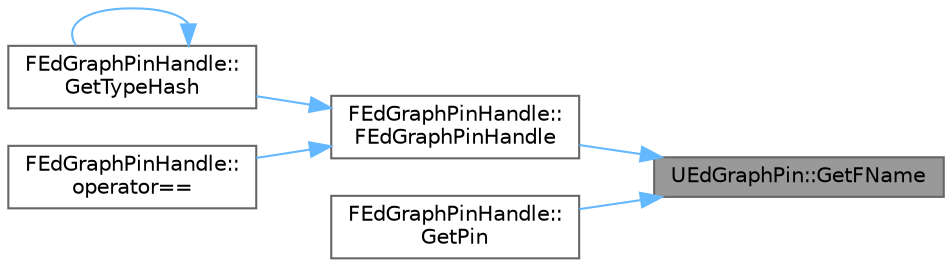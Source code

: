 digraph "UEdGraphPin::GetFName"
{
 // INTERACTIVE_SVG=YES
 // LATEX_PDF_SIZE
  bgcolor="transparent";
  edge [fontname=Helvetica,fontsize=10,labelfontname=Helvetica,labelfontsize=10];
  node [fontname=Helvetica,fontsize=10,shape=box,height=0.2,width=0.4];
  rankdir="RL";
  Node1 [id="Node000001",label="UEdGraphPin::GetFName",height=0.2,width=0.4,color="gray40", fillcolor="grey60", style="filled", fontcolor="black",tooltip=" "];
  Node1 -> Node2 [id="edge1_Node000001_Node000002",dir="back",color="steelblue1",style="solid",tooltip=" "];
  Node2 [id="Node000002",label="FEdGraphPinHandle::\lFEdGraphPinHandle",height=0.2,width=0.4,color="grey40", fillcolor="white", style="filled",URL="$df/d5c/structFEdGraphPinHandle.html#a58be7c434b25d7023a760e4ac01eef38",tooltip=" "];
  Node2 -> Node3 [id="edge2_Node000002_Node000003",dir="back",color="steelblue1",style="solid",tooltip=" "];
  Node3 [id="Node000003",label="FEdGraphPinHandle::\lGetTypeHash",height=0.2,width=0.4,color="grey40", fillcolor="white", style="filled",URL="$df/d5c/structFEdGraphPinHandle.html#a395e5b102997661b3706daa35e7060dc",tooltip=" "];
  Node3 -> Node3 [id="edge3_Node000003_Node000003",dir="back",color="steelblue1",style="solid",tooltip=" "];
  Node2 -> Node4 [id="edge4_Node000002_Node000004",dir="back",color="steelblue1",style="solid",tooltip=" "];
  Node4 [id="Node000004",label="FEdGraphPinHandle::\loperator==",height=0.2,width=0.4,color="grey40", fillcolor="white", style="filled",URL="$df/d5c/structFEdGraphPinHandle.html#a97bbf22aa1d2449dda65eec14509a092",tooltip=" "];
  Node1 -> Node5 [id="edge5_Node000001_Node000005",dir="back",color="steelblue1",style="solid",tooltip=" "];
  Node5 [id="Node000005",label="FEdGraphPinHandle::\lGetPin",height=0.2,width=0.4,color="grey40", fillcolor="white", style="filled",URL="$df/d5c/structFEdGraphPinHandle.html#a6e772bb2f27f1b5cabf609939722fca7",tooltip=" "];
}

